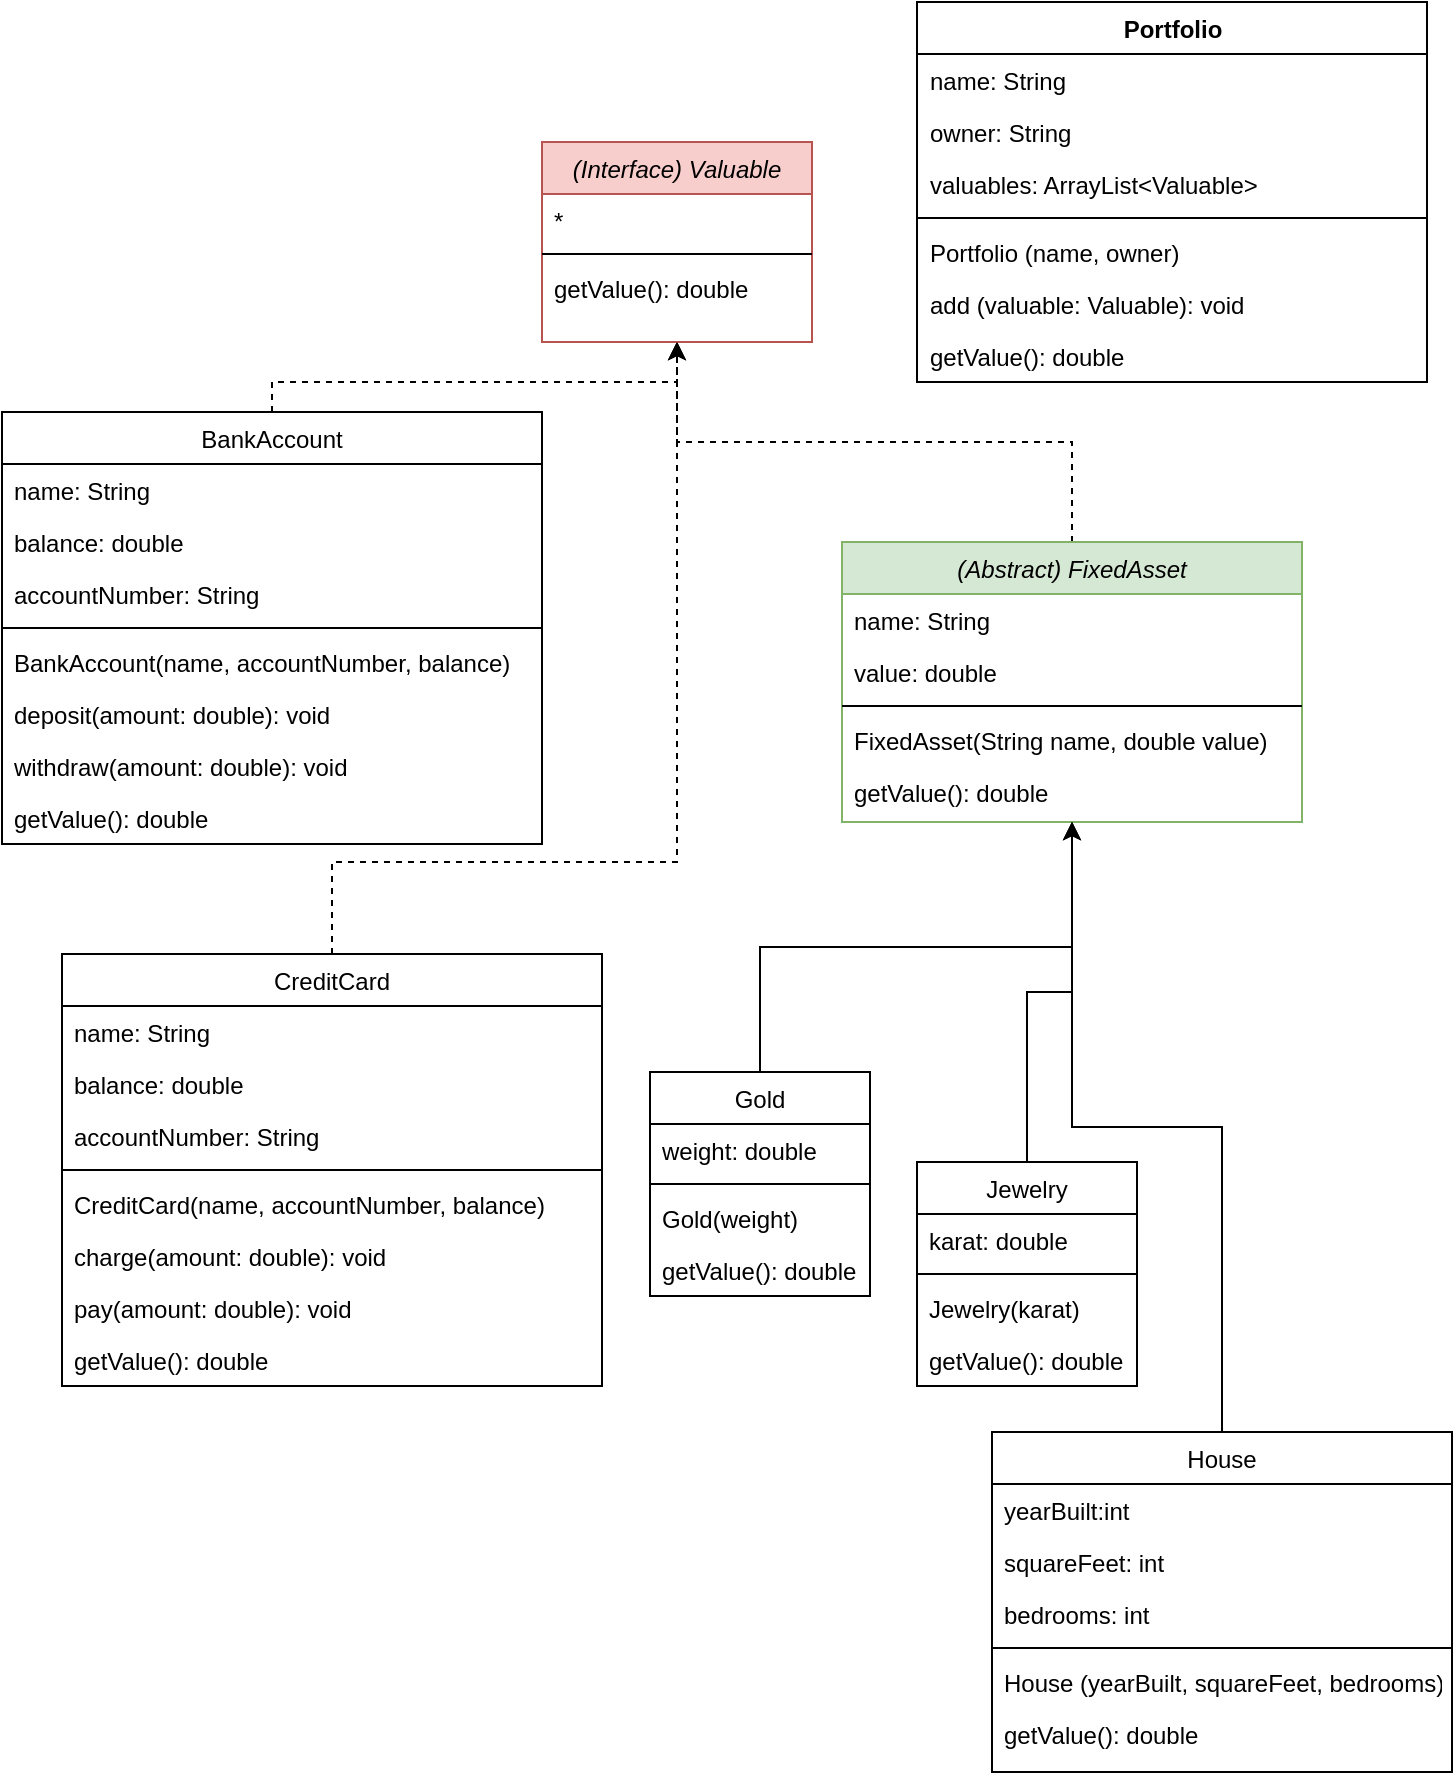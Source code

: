 <mxfile version="22.1.0" type="device" pages="2">
  <diagram id="C5RBs43oDa-KdzZeNtuy" name="Page-1">
    <mxGraphModel dx="1385" dy="733" grid="1" gridSize="15" guides="1" tooltips="1" connect="1" arrows="1" fold="1" page="1" pageScale="1" pageWidth="827" pageHeight="1169" math="0" shadow="0">
      <root>
        <mxCell id="WIyWlLk6GJQsqaUBKTNV-0" />
        <mxCell id="WIyWlLk6GJQsqaUBKTNV-1" parent="WIyWlLk6GJQsqaUBKTNV-0" />
        <mxCell id="4FiyzCc55ZmTV4e-Y6yS-15" style="edgeStyle=orthogonalEdgeStyle;rounded=0;orthogonalLoop=1;jettySize=auto;html=1;exitX=0.5;exitY=0;exitDx=0;exitDy=0;entryX=0.5;entryY=1;entryDx=0;entryDy=0;dashed=1;" edge="1" parent="WIyWlLk6GJQsqaUBKTNV-1" source="zkfFHV4jXpPFQw0GAbJ--0" target="4FiyzCc55ZmTV4e-Y6yS-51">
          <mxGeometry relative="1" as="geometry" />
        </mxCell>
        <mxCell id="zkfFHV4jXpPFQw0GAbJ--0" value="(Abstract) FixedAsset" style="swimlane;fontStyle=2;align=center;verticalAlign=top;childLayout=stackLayout;horizontal=1;startSize=26;horizontalStack=0;resizeParent=1;resizeLast=0;collapsible=1;marginBottom=0;rounded=0;shadow=0;strokeWidth=1;fillColor=#d5e8d4;strokeColor=#82b366;" parent="WIyWlLk6GJQsqaUBKTNV-1" vertex="1">
          <mxGeometry x="510" y="290" width="230" height="140" as="geometry">
            <mxRectangle x="230" y="140" width="160" height="26" as="alternateBounds" />
          </mxGeometry>
        </mxCell>
        <mxCell id="zkfFHV4jXpPFQw0GAbJ--1" value="name: String" style="text;align=left;verticalAlign=top;spacingLeft=4;spacingRight=4;overflow=hidden;rotatable=0;points=[[0,0.5],[1,0.5]];portConstraint=eastwest;" parent="zkfFHV4jXpPFQw0GAbJ--0" vertex="1">
          <mxGeometry y="26" width="230" height="26" as="geometry" />
        </mxCell>
        <mxCell id="zkfFHV4jXpPFQw0GAbJ--2" value="value: double&#xa;" style="text;align=left;verticalAlign=top;spacingLeft=4;spacingRight=4;overflow=hidden;rotatable=0;points=[[0,0.5],[1,0.5]];portConstraint=eastwest;rounded=0;shadow=0;html=0;" parent="zkfFHV4jXpPFQw0GAbJ--0" vertex="1">
          <mxGeometry y="52" width="230" height="26" as="geometry" />
        </mxCell>
        <mxCell id="zkfFHV4jXpPFQw0GAbJ--4" value="" style="line;html=1;strokeWidth=1;align=left;verticalAlign=middle;spacingTop=-1;spacingLeft=3;spacingRight=3;rotatable=0;labelPosition=right;points=[];portConstraint=eastwest;" parent="zkfFHV4jXpPFQw0GAbJ--0" vertex="1">
          <mxGeometry y="78" width="230" height="8" as="geometry" />
        </mxCell>
        <mxCell id="zkfFHV4jXpPFQw0GAbJ--5" value="FixedAsset(String name, double value)" style="text;align=left;verticalAlign=top;spacingLeft=4;spacingRight=4;overflow=hidden;rotatable=0;points=[[0,0.5],[1,0.5]];portConstraint=eastwest;" parent="zkfFHV4jXpPFQw0GAbJ--0" vertex="1">
          <mxGeometry y="86" width="230" height="26" as="geometry" />
        </mxCell>
        <mxCell id="rZ5k4RJlWAh0-YhjkYyJ-1" value="getValue(): double" style="text;align=left;verticalAlign=top;spacingLeft=4;spacingRight=4;overflow=hidden;rotatable=0;points=[[0,0.5],[1,0.5]];portConstraint=eastwest;" parent="zkfFHV4jXpPFQw0GAbJ--0" vertex="1">
          <mxGeometry y="112" width="230" height="26" as="geometry" />
        </mxCell>
        <mxCell id="rZ5k4RJlWAh0-YhjkYyJ-20" style="edgeStyle=orthogonalEdgeStyle;rounded=0;orthogonalLoop=1;jettySize=auto;html=1;exitX=0.5;exitY=0;exitDx=0;exitDy=0;entryX=0.5;entryY=1;entryDx=0;entryDy=0;" parent="WIyWlLk6GJQsqaUBKTNV-1" source="zkfFHV4jXpPFQw0GAbJ--6" target="zkfFHV4jXpPFQw0GAbJ--0" edge="1">
          <mxGeometry relative="1" as="geometry" />
        </mxCell>
        <mxCell id="zkfFHV4jXpPFQw0GAbJ--6" value="Gold" style="swimlane;fontStyle=0;align=center;verticalAlign=top;childLayout=stackLayout;horizontal=1;startSize=26;horizontalStack=0;resizeParent=1;resizeLast=0;collapsible=1;marginBottom=0;rounded=0;shadow=0;strokeWidth=1;" parent="WIyWlLk6GJQsqaUBKTNV-1" vertex="1">
          <mxGeometry x="414" y="555" width="110" height="112" as="geometry">
            <mxRectangle x="130" y="380" width="160" height="26" as="alternateBounds" />
          </mxGeometry>
        </mxCell>
        <mxCell id="zkfFHV4jXpPFQw0GAbJ--7" value="weight: double" style="text;align=left;verticalAlign=top;spacingLeft=4;spacingRight=4;overflow=hidden;rotatable=0;points=[[0,0.5],[1,0.5]];portConstraint=eastwest;" parent="zkfFHV4jXpPFQw0GAbJ--6" vertex="1">
          <mxGeometry y="26" width="110" height="26" as="geometry" />
        </mxCell>
        <mxCell id="zkfFHV4jXpPFQw0GAbJ--9" value="" style="line;html=1;strokeWidth=1;align=left;verticalAlign=middle;spacingTop=-1;spacingLeft=3;spacingRight=3;rotatable=0;labelPosition=right;points=[];portConstraint=eastwest;" parent="zkfFHV4jXpPFQw0GAbJ--6" vertex="1">
          <mxGeometry y="52" width="110" height="8" as="geometry" />
        </mxCell>
        <mxCell id="zkfFHV4jXpPFQw0GAbJ--11" value="Gold(weight)" style="text;align=left;verticalAlign=top;spacingLeft=4;spacingRight=4;overflow=hidden;rotatable=0;points=[[0,0.5],[1,0.5]];portConstraint=eastwest;" parent="zkfFHV4jXpPFQw0GAbJ--6" vertex="1">
          <mxGeometry y="60" width="110" height="26" as="geometry" />
        </mxCell>
        <mxCell id="rZ5k4RJlWAh0-YhjkYyJ-10" value="getValue(): double" style="text;align=left;verticalAlign=top;spacingLeft=4;spacingRight=4;overflow=hidden;rotatable=0;points=[[0,0.5],[1,0.5]];portConstraint=eastwest;" parent="zkfFHV4jXpPFQw0GAbJ--6" vertex="1">
          <mxGeometry y="86" width="110" height="26" as="geometry" />
        </mxCell>
        <mxCell id="rZ5k4RJlWAh0-YhjkYyJ-18" style="edgeStyle=orthogonalEdgeStyle;rounded=0;orthogonalLoop=1;jettySize=auto;html=1;exitX=0.5;exitY=0;exitDx=0;exitDy=0;entryX=0.5;entryY=1;entryDx=0;entryDy=0;" parent="WIyWlLk6GJQsqaUBKTNV-1" source="zkfFHV4jXpPFQw0GAbJ--17" target="zkfFHV4jXpPFQw0GAbJ--0" edge="1">
          <mxGeometry relative="1" as="geometry" />
        </mxCell>
        <mxCell id="zkfFHV4jXpPFQw0GAbJ--17" value="House&#xa;" style="swimlane;fontStyle=0;align=center;verticalAlign=top;childLayout=stackLayout;horizontal=1;startSize=26;horizontalStack=0;resizeParent=1;resizeLast=0;collapsible=1;marginBottom=0;rounded=0;shadow=0;strokeWidth=1;" parent="WIyWlLk6GJQsqaUBKTNV-1" vertex="1">
          <mxGeometry x="585" y="735" width="230" height="170" as="geometry">
            <mxRectangle x="550" y="140" width="160" height="26" as="alternateBounds" />
          </mxGeometry>
        </mxCell>
        <mxCell id="zkfFHV4jXpPFQw0GAbJ--18" value="yearBuilt:int" style="text;align=left;verticalAlign=top;spacingLeft=4;spacingRight=4;overflow=hidden;rotatable=0;points=[[0,0.5],[1,0.5]];portConstraint=eastwest;" parent="zkfFHV4jXpPFQw0GAbJ--17" vertex="1">
          <mxGeometry y="26" width="230" height="26" as="geometry" />
        </mxCell>
        <mxCell id="zkfFHV4jXpPFQw0GAbJ--19" value="squareFeet: int" style="text;align=left;verticalAlign=top;spacingLeft=4;spacingRight=4;overflow=hidden;rotatable=0;points=[[0,0.5],[1,0.5]];portConstraint=eastwest;rounded=0;shadow=0;html=0;" parent="zkfFHV4jXpPFQw0GAbJ--17" vertex="1">
          <mxGeometry y="52" width="230" height="26" as="geometry" />
        </mxCell>
        <mxCell id="zkfFHV4jXpPFQw0GAbJ--20" value="bedrooms: int" style="text;align=left;verticalAlign=top;spacingLeft=4;spacingRight=4;overflow=hidden;rotatable=0;points=[[0,0.5],[1,0.5]];portConstraint=eastwest;rounded=0;shadow=0;html=0;" parent="zkfFHV4jXpPFQw0GAbJ--17" vertex="1">
          <mxGeometry y="78" width="230" height="26" as="geometry" />
        </mxCell>
        <mxCell id="zkfFHV4jXpPFQw0GAbJ--23" value="" style="line;html=1;strokeWidth=1;align=left;verticalAlign=middle;spacingTop=-1;spacingLeft=3;spacingRight=3;rotatable=0;labelPosition=right;points=[];portConstraint=eastwest;" parent="zkfFHV4jXpPFQw0GAbJ--17" vertex="1">
          <mxGeometry y="104" width="230" height="8" as="geometry" />
        </mxCell>
        <mxCell id="zkfFHV4jXpPFQw0GAbJ--24" value="House (yearBuilt, squareFeet, bedrooms)" style="text;align=left;verticalAlign=top;spacingLeft=4;spacingRight=4;overflow=hidden;rotatable=0;points=[[0,0.5],[1,0.5]];portConstraint=eastwest;" parent="zkfFHV4jXpPFQw0GAbJ--17" vertex="1">
          <mxGeometry y="112" width="230" height="26" as="geometry" />
        </mxCell>
        <mxCell id="zkfFHV4jXpPFQw0GAbJ--25" value="getValue(): double" style="text;align=left;verticalAlign=top;spacingLeft=4;spacingRight=4;overflow=hidden;rotatable=0;points=[[0,0.5],[1,0.5]];portConstraint=eastwest;" parent="zkfFHV4jXpPFQw0GAbJ--17" vertex="1">
          <mxGeometry y="138" width="230" height="26" as="geometry" />
        </mxCell>
        <mxCell id="rZ5k4RJlWAh0-YhjkYyJ-2" value="Portfolio" style="swimlane;fontStyle=1;align=center;verticalAlign=top;childLayout=stackLayout;horizontal=1;startSize=26;horizontalStack=0;resizeParent=1;resizeParentMax=0;resizeLast=0;collapsible=1;marginBottom=0;whiteSpace=wrap;html=1;" parent="WIyWlLk6GJQsqaUBKTNV-1" vertex="1">
          <mxGeometry x="547.5" y="20" width="255" height="190" as="geometry" />
        </mxCell>
        <mxCell id="rZ5k4RJlWAh0-YhjkYyJ-3" value="name: String" style="text;strokeColor=none;fillColor=none;align=left;verticalAlign=top;spacingLeft=4;spacingRight=4;overflow=hidden;rotatable=0;points=[[0,0.5],[1,0.5]];portConstraint=eastwest;whiteSpace=wrap;html=1;" parent="rZ5k4RJlWAh0-YhjkYyJ-2" vertex="1">
          <mxGeometry y="26" width="255" height="26" as="geometry" />
        </mxCell>
        <mxCell id="rZ5k4RJlWAh0-YhjkYyJ-7" value="owner: String" style="text;strokeColor=none;fillColor=none;align=left;verticalAlign=top;spacingLeft=4;spacingRight=4;overflow=hidden;rotatable=0;points=[[0,0.5],[1,0.5]];portConstraint=eastwest;whiteSpace=wrap;html=1;" parent="rZ5k4RJlWAh0-YhjkYyJ-2" vertex="1">
          <mxGeometry y="52" width="255" height="26" as="geometry" />
        </mxCell>
        <mxCell id="rZ5k4RJlWAh0-YhjkYyJ-6" value="valuables: ArrayList&amp;lt;Valuable&amp;gt;" style="text;strokeColor=none;fillColor=none;align=left;verticalAlign=top;spacingLeft=4;spacingRight=4;overflow=hidden;rotatable=0;points=[[0,0.5],[1,0.5]];portConstraint=eastwest;whiteSpace=wrap;html=1;" parent="rZ5k4RJlWAh0-YhjkYyJ-2" vertex="1">
          <mxGeometry y="78" width="255" height="26" as="geometry" />
        </mxCell>
        <mxCell id="rZ5k4RJlWAh0-YhjkYyJ-4" value="" style="line;strokeWidth=1;fillColor=none;align=left;verticalAlign=middle;spacingTop=-1;spacingLeft=3;spacingRight=3;rotatable=0;labelPosition=right;points=[];portConstraint=eastwest;strokeColor=inherit;" parent="rZ5k4RJlWAh0-YhjkYyJ-2" vertex="1">
          <mxGeometry y="104" width="255" height="8" as="geometry" />
        </mxCell>
        <mxCell id="rZ5k4RJlWAh0-YhjkYyJ-5" value="Portfolio (name, owner)" style="text;strokeColor=none;fillColor=none;align=left;verticalAlign=top;spacingLeft=4;spacingRight=4;overflow=hidden;rotatable=0;points=[[0,0.5],[1,0.5]];portConstraint=eastwest;whiteSpace=wrap;html=1;" parent="rZ5k4RJlWAh0-YhjkYyJ-2" vertex="1">
          <mxGeometry y="112" width="255" height="26" as="geometry" />
        </mxCell>
        <mxCell id="rZ5k4RJlWAh0-YhjkYyJ-9" value="add (valuable: Valuable): void" style="text;strokeColor=none;fillColor=none;align=left;verticalAlign=top;spacingLeft=4;spacingRight=4;overflow=hidden;rotatable=0;points=[[0,0.5],[1,0.5]];portConstraint=eastwest;whiteSpace=wrap;html=1;" parent="rZ5k4RJlWAh0-YhjkYyJ-2" vertex="1">
          <mxGeometry y="138" width="255" height="26" as="geometry" />
        </mxCell>
        <mxCell id="rZ5k4RJlWAh0-YhjkYyJ-8" value="getValue(): double" style="text;strokeColor=none;fillColor=none;align=left;verticalAlign=top;spacingLeft=4;spacingRight=4;overflow=hidden;rotatable=0;points=[[0,0.5],[1,0.5]];portConstraint=eastwest;whiteSpace=wrap;html=1;" parent="rZ5k4RJlWAh0-YhjkYyJ-2" vertex="1">
          <mxGeometry y="164" width="255" height="26" as="geometry" />
        </mxCell>
        <mxCell id="rZ5k4RJlWAh0-YhjkYyJ-22" style="edgeStyle=orthogonalEdgeStyle;rounded=0;orthogonalLoop=1;jettySize=auto;html=1;exitX=0.5;exitY=0;exitDx=0;exitDy=0;entryX=0.5;entryY=1;entryDx=0;entryDy=0;" parent="WIyWlLk6GJQsqaUBKTNV-1" source="rZ5k4RJlWAh0-YhjkYyJ-12" target="zkfFHV4jXpPFQw0GAbJ--0" edge="1">
          <mxGeometry relative="1" as="geometry" />
        </mxCell>
        <mxCell id="rZ5k4RJlWAh0-YhjkYyJ-12" value="Jewelry" style="swimlane;fontStyle=0;align=center;verticalAlign=top;childLayout=stackLayout;horizontal=1;startSize=26;horizontalStack=0;resizeParent=1;resizeLast=0;collapsible=1;marginBottom=0;rounded=0;shadow=0;strokeWidth=1;" parent="WIyWlLk6GJQsqaUBKTNV-1" vertex="1">
          <mxGeometry x="547.5" y="600" width="110" height="112" as="geometry">
            <mxRectangle x="130" y="380" width="160" height="26" as="alternateBounds" />
          </mxGeometry>
        </mxCell>
        <mxCell id="rZ5k4RJlWAh0-YhjkYyJ-13" value="karat: double" style="text;align=left;verticalAlign=top;spacingLeft=4;spacingRight=4;overflow=hidden;rotatable=0;points=[[0,0.5],[1,0.5]];portConstraint=eastwest;" parent="rZ5k4RJlWAh0-YhjkYyJ-12" vertex="1">
          <mxGeometry y="26" width="110" height="26" as="geometry" />
        </mxCell>
        <mxCell id="rZ5k4RJlWAh0-YhjkYyJ-14" value="" style="line;html=1;strokeWidth=1;align=left;verticalAlign=middle;spacingTop=-1;spacingLeft=3;spacingRight=3;rotatable=0;labelPosition=right;points=[];portConstraint=eastwest;" parent="rZ5k4RJlWAh0-YhjkYyJ-12" vertex="1">
          <mxGeometry y="52" width="110" height="8" as="geometry" />
        </mxCell>
        <mxCell id="rZ5k4RJlWAh0-YhjkYyJ-15" value="Jewelry(karat)" style="text;align=left;verticalAlign=top;spacingLeft=4;spacingRight=4;overflow=hidden;rotatable=0;points=[[0,0.5],[1,0.5]];portConstraint=eastwest;" parent="rZ5k4RJlWAh0-YhjkYyJ-12" vertex="1">
          <mxGeometry y="60" width="110" height="26" as="geometry" />
        </mxCell>
        <mxCell id="rZ5k4RJlWAh0-YhjkYyJ-16" value="getValue(): double" style="text;align=left;verticalAlign=top;spacingLeft=4;spacingRight=4;overflow=hidden;rotatable=0;points=[[0,0.5],[1,0.5]];portConstraint=eastwest;" parent="rZ5k4RJlWAh0-YhjkYyJ-12" vertex="1">
          <mxGeometry y="86" width="110" height="26" as="geometry" />
        </mxCell>
        <mxCell id="4FiyzCc55ZmTV4e-Y6yS-13" style="edgeStyle=orthogonalEdgeStyle;rounded=0;orthogonalLoop=1;jettySize=auto;html=1;exitX=0.5;exitY=0;exitDx=0;exitDy=0;entryX=0.5;entryY=1;entryDx=0;entryDy=0;dashed=1;" edge="1" parent="WIyWlLk6GJQsqaUBKTNV-1" source="4FiyzCc55ZmTV4e-Y6yS-36" target="4FiyzCc55ZmTV4e-Y6yS-51">
          <mxGeometry relative="1" as="geometry">
            <Array as="points">
              <mxPoint x="225" y="210" />
              <mxPoint x="428" y="210" />
            </Array>
          </mxGeometry>
        </mxCell>
        <mxCell id="4FiyzCc55ZmTV4e-Y6yS-36" value="BankAccount" style="swimlane;fontStyle=0;align=center;verticalAlign=top;childLayout=stackLayout;horizontal=1;startSize=26;horizontalStack=0;resizeParent=1;resizeLast=0;collapsible=1;marginBottom=0;rounded=0;shadow=0;strokeWidth=1;" parent="WIyWlLk6GJQsqaUBKTNV-1" vertex="1">
          <mxGeometry x="90" y="225" width="270" height="216" as="geometry">
            <mxRectangle x="130" y="380" width="160" height="26" as="alternateBounds" />
          </mxGeometry>
        </mxCell>
        <mxCell id="4FiyzCc55ZmTV4e-Y6yS-68" value="name: String" style="text;align=left;verticalAlign=top;spacingLeft=4;spacingRight=4;overflow=hidden;rotatable=0;points=[[0,0.5],[1,0.5]];portConstraint=eastwest;" parent="4FiyzCc55ZmTV4e-Y6yS-36" vertex="1">
          <mxGeometry y="26" width="270" height="26" as="geometry" />
        </mxCell>
        <mxCell id="4FiyzCc55ZmTV4e-Y6yS-37" value="balance: double" style="text;align=left;verticalAlign=top;spacingLeft=4;spacingRight=4;overflow=hidden;rotatable=0;points=[[0,0.5],[1,0.5]];portConstraint=eastwest;" parent="4FiyzCc55ZmTV4e-Y6yS-36" vertex="1">
          <mxGeometry y="52" width="270" height="26" as="geometry" />
        </mxCell>
        <mxCell id="4FiyzCc55ZmTV4e-Y6yS-69" value="accountNumber: String" style="text;align=left;verticalAlign=top;spacingLeft=4;spacingRight=4;overflow=hidden;rotatable=0;points=[[0,0.5],[1,0.5]];portConstraint=eastwest;" parent="4FiyzCc55ZmTV4e-Y6yS-36" vertex="1">
          <mxGeometry y="78" width="270" height="26" as="geometry" />
        </mxCell>
        <mxCell id="4FiyzCc55ZmTV4e-Y6yS-38" value="" style="line;html=1;strokeWidth=1;align=left;verticalAlign=middle;spacingTop=-1;spacingLeft=3;spacingRight=3;rotatable=0;labelPosition=right;points=[];portConstraint=eastwest;" parent="4FiyzCc55ZmTV4e-Y6yS-36" vertex="1">
          <mxGeometry y="104" width="270" height="8" as="geometry" />
        </mxCell>
        <mxCell id="4FiyzCc55ZmTV4e-Y6yS-70" value="BankAccount(name, accountNumber, balance)" style="text;align=left;verticalAlign=top;spacingLeft=4;spacingRight=4;overflow=hidden;rotatable=0;points=[[0,0.5],[1,0.5]];portConstraint=eastwest;" parent="4FiyzCc55ZmTV4e-Y6yS-36" vertex="1">
          <mxGeometry y="112" width="270" height="26" as="geometry" />
        </mxCell>
        <mxCell id="4FiyzCc55ZmTV4e-Y6yS-39" value="deposit(amount: double): void" style="text;align=left;verticalAlign=top;spacingLeft=4;spacingRight=4;overflow=hidden;rotatable=0;points=[[0,0.5],[1,0.5]];portConstraint=eastwest;" parent="4FiyzCc55ZmTV4e-Y6yS-36" vertex="1">
          <mxGeometry y="138" width="270" height="26" as="geometry" />
        </mxCell>
        <mxCell id="4FiyzCc55ZmTV4e-Y6yS-40" value="withdraw(amount: double): void" style="text;align=left;verticalAlign=top;spacingLeft=4;spacingRight=4;overflow=hidden;rotatable=0;points=[[0,0.5],[1,0.5]];portConstraint=eastwest;" parent="4FiyzCc55ZmTV4e-Y6yS-36" vertex="1">
          <mxGeometry y="164" width="270" height="26" as="geometry" />
        </mxCell>
        <mxCell id="4FiyzCc55ZmTV4e-Y6yS-71" value="getValue(): double" style="text;align=left;verticalAlign=top;spacingLeft=4;spacingRight=4;overflow=hidden;rotatable=0;points=[[0,0.5],[1,0.5]];portConstraint=eastwest;" parent="4FiyzCc55ZmTV4e-Y6yS-36" vertex="1">
          <mxGeometry y="190" width="270" height="26" as="geometry" />
        </mxCell>
        <mxCell id="4FiyzCc55ZmTV4e-Y6yS-51" value="(Interface) Valuable" style="swimlane;fontStyle=2;align=center;verticalAlign=top;childLayout=stackLayout;horizontal=1;startSize=26;horizontalStack=0;resizeParent=1;resizeLast=0;collapsible=1;marginBottom=0;rounded=0;shadow=0;strokeWidth=1;fillColor=#f8cecc;strokeColor=#b85450;" parent="WIyWlLk6GJQsqaUBKTNV-1" vertex="1">
          <mxGeometry x="360" y="90" width="135" height="100" as="geometry">
            <mxRectangle x="230" y="140" width="160" height="26" as="alternateBounds" />
          </mxGeometry>
        </mxCell>
        <mxCell id="4FiyzCc55ZmTV4e-Y6yS-53" value="*" style="text;align=left;verticalAlign=top;spacingLeft=4;spacingRight=4;overflow=hidden;rotatable=0;points=[[0,0.5],[1,0.5]];portConstraint=eastwest;rounded=0;shadow=0;html=0;" parent="4FiyzCc55ZmTV4e-Y6yS-51" vertex="1">
          <mxGeometry y="26" width="135" height="26" as="geometry" />
        </mxCell>
        <mxCell id="4FiyzCc55ZmTV4e-Y6yS-54" value="" style="line;html=1;strokeWidth=1;align=left;verticalAlign=middle;spacingTop=-1;spacingLeft=3;spacingRight=3;rotatable=0;labelPosition=right;points=[];portConstraint=eastwest;" parent="4FiyzCc55ZmTV4e-Y6yS-51" vertex="1">
          <mxGeometry y="52" width="135" height="8" as="geometry" />
        </mxCell>
        <mxCell id="4FiyzCc55ZmTV4e-Y6yS-56" value="getValue(): double" style="text;align=left;verticalAlign=top;spacingLeft=4;spacingRight=4;overflow=hidden;rotatable=0;points=[[0,0.5],[1,0.5]];portConstraint=eastwest;" parent="4FiyzCc55ZmTV4e-Y6yS-51" vertex="1">
          <mxGeometry y="60" width="135" height="26" as="geometry" />
        </mxCell>
        <mxCell id="4FiyzCc55ZmTV4e-Y6yS-14" style="edgeStyle=orthogonalEdgeStyle;rounded=0;orthogonalLoop=1;jettySize=auto;html=1;exitX=0.5;exitY=0;exitDx=0;exitDy=0;entryX=0.5;entryY=1;entryDx=0;entryDy=0;dashed=1;" edge="1" parent="WIyWlLk6GJQsqaUBKTNV-1" source="4FiyzCc55ZmTV4e-Y6yS-0" target="4FiyzCc55ZmTV4e-Y6yS-51">
          <mxGeometry relative="1" as="geometry">
            <Array as="points">
              <mxPoint x="255" y="450" />
              <mxPoint x="428" y="450" />
            </Array>
          </mxGeometry>
        </mxCell>
        <mxCell id="4FiyzCc55ZmTV4e-Y6yS-0" value="CreditCard" style="swimlane;fontStyle=0;align=center;verticalAlign=top;childLayout=stackLayout;horizontal=1;startSize=26;horizontalStack=0;resizeParent=1;resizeLast=0;collapsible=1;marginBottom=0;rounded=0;shadow=0;strokeWidth=1;" vertex="1" parent="WIyWlLk6GJQsqaUBKTNV-1">
          <mxGeometry x="120" y="496" width="270" height="216" as="geometry">
            <mxRectangle x="130" y="380" width="160" height="26" as="alternateBounds" />
          </mxGeometry>
        </mxCell>
        <mxCell id="4FiyzCc55ZmTV4e-Y6yS-1" value="name: String" style="text;align=left;verticalAlign=top;spacingLeft=4;spacingRight=4;overflow=hidden;rotatable=0;points=[[0,0.5],[1,0.5]];portConstraint=eastwest;" vertex="1" parent="4FiyzCc55ZmTV4e-Y6yS-0">
          <mxGeometry y="26" width="270" height="26" as="geometry" />
        </mxCell>
        <mxCell id="4FiyzCc55ZmTV4e-Y6yS-2" value="balance: double" style="text;align=left;verticalAlign=top;spacingLeft=4;spacingRight=4;overflow=hidden;rotatable=0;points=[[0,0.5],[1,0.5]];portConstraint=eastwest;" vertex="1" parent="4FiyzCc55ZmTV4e-Y6yS-0">
          <mxGeometry y="52" width="270" height="26" as="geometry" />
        </mxCell>
        <mxCell id="4FiyzCc55ZmTV4e-Y6yS-3" value="accountNumber: String" style="text;align=left;verticalAlign=top;spacingLeft=4;spacingRight=4;overflow=hidden;rotatable=0;points=[[0,0.5],[1,0.5]];portConstraint=eastwest;" vertex="1" parent="4FiyzCc55ZmTV4e-Y6yS-0">
          <mxGeometry y="78" width="270" height="26" as="geometry" />
        </mxCell>
        <mxCell id="4FiyzCc55ZmTV4e-Y6yS-4" value="" style="line;html=1;strokeWidth=1;align=left;verticalAlign=middle;spacingTop=-1;spacingLeft=3;spacingRight=3;rotatable=0;labelPosition=right;points=[];portConstraint=eastwest;" vertex="1" parent="4FiyzCc55ZmTV4e-Y6yS-0">
          <mxGeometry y="104" width="270" height="8" as="geometry" />
        </mxCell>
        <mxCell id="4FiyzCc55ZmTV4e-Y6yS-5" value="CreditCard(name, accountNumber, balance)" style="text;align=left;verticalAlign=top;spacingLeft=4;spacingRight=4;overflow=hidden;rotatable=0;points=[[0,0.5],[1,0.5]];portConstraint=eastwest;" vertex="1" parent="4FiyzCc55ZmTV4e-Y6yS-0">
          <mxGeometry y="112" width="270" height="26" as="geometry" />
        </mxCell>
        <mxCell id="4FiyzCc55ZmTV4e-Y6yS-6" value="charge(amount: double): void" style="text;align=left;verticalAlign=top;spacingLeft=4;spacingRight=4;overflow=hidden;rotatable=0;points=[[0,0.5],[1,0.5]];portConstraint=eastwest;" vertex="1" parent="4FiyzCc55ZmTV4e-Y6yS-0">
          <mxGeometry y="138" width="270" height="26" as="geometry" />
        </mxCell>
        <mxCell id="4FiyzCc55ZmTV4e-Y6yS-7" value="pay(amount: double): void" style="text;align=left;verticalAlign=top;spacingLeft=4;spacingRight=4;overflow=hidden;rotatable=0;points=[[0,0.5],[1,0.5]];portConstraint=eastwest;" vertex="1" parent="4FiyzCc55ZmTV4e-Y6yS-0">
          <mxGeometry y="164" width="270" height="26" as="geometry" />
        </mxCell>
        <mxCell id="4FiyzCc55ZmTV4e-Y6yS-8" value="getValue(): double" style="text;align=left;verticalAlign=top;spacingLeft=4;spacingRight=4;overflow=hidden;rotatable=0;points=[[0,0.5],[1,0.5]];portConstraint=eastwest;" vertex="1" parent="4FiyzCc55ZmTV4e-Y6yS-0">
          <mxGeometry y="190" width="270" height="26" as="geometry" />
        </mxCell>
      </root>
    </mxGraphModel>
  </diagram>
  <diagram id="gdvhZRP0qPnPQrDltyHs" name="Page-2">
    <mxGraphModel dx="1173" dy="731" grid="1" gridSize="10" guides="1" tooltips="1" connect="1" arrows="1" fold="1" page="1" pageScale="1" pageWidth="850" pageHeight="1100" math="0" shadow="0">
      <root>
        <mxCell id="0" />
        <mxCell id="1" parent="0" />
        <mxCell id="AqnlOFsKJajd39aDO-RS-1" value="(Abstract) LiquidAccount" style="swimlane;fontStyle=2;align=center;verticalAlign=top;childLayout=stackLayout;horizontal=1;startSize=26;horizontalStack=0;resizeParent=1;resizeLast=0;collapsible=1;marginBottom=0;rounded=0;shadow=0;strokeWidth=1;fillColor=#d5e8d4;strokeColor=#82b366;" vertex="1" parent="1">
          <mxGeometry x="20" y="20" width="230" height="140" as="geometry">
            <mxRectangle x="230" y="140" width="160" height="26" as="alternateBounds" />
          </mxGeometry>
        </mxCell>
        <mxCell id="AqnlOFsKJajd39aDO-RS-2" value="name: String" style="text;align=left;verticalAlign=top;spacingLeft=4;spacingRight=4;overflow=hidden;rotatable=0;points=[[0,0.5],[1,0.5]];portConstraint=eastwest;" vertex="1" parent="AqnlOFsKJajd39aDO-RS-1">
          <mxGeometry y="26" width="230" height="26" as="geometry" />
        </mxCell>
        <mxCell id="AqnlOFsKJajd39aDO-RS-3" value="value: double&#xa;" style="text;align=left;verticalAlign=top;spacingLeft=4;spacingRight=4;overflow=hidden;rotatable=0;points=[[0,0.5],[1,0.5]];portConstraint=eastwest;rounded=0;shadow=0;html=0;" vertex="1" parent="AqnlOFsKJajd39aDO-RS-1">
          <mxGeometry y="52" width="230" height="26" as="geometry" />
        </mxCell>
        <mxCell id="AqnlOFsKJajd39aDO-RS-4" value="" style="line;html=1;strokeWidth=1;align=left;verticalAlign=middle;spacingTop=-1;spacingLeft=3;spacingRight=3;rotatable=0;labelPosition=right;points=[];portConstraint=eastwest;" vertex="1" parent="AqnlOFsKJajd39aDO-RS-1">
          <mxGeometry y="78" width="230" height="8" as="geometry" />
        </mxCell>
        <mxCell id="AqnlOFsKJajd39aDO-RS-5" value="FixedAsset(String name, double value)" style="text;align=left;verticalAlign=top;spacingLeft=4;spacingRight=4;overflow=hidden;rotatable=0;points=[[0,0.5],[1,0.5]];portConstraint=eastwest;" vertex="1" parent="AqnlOFsKJajd39aDO-RS-1">
          <mxGeometry y="86" width="230" height="26" as="geometry" />
        </mxCell>
        <mxCell id="AqnlOFsKJajd39aDO-RS-6" value="getValue(): double" style="text;align=left;verticalAlign=top;spacingLeft=4;spacingRight=4;overflow=hidden;rotatable=0;points=[[0,0.5],[1,0.5]];portConstraint=eastwest;" vertex="1" parent="AqnlOFsKJajd39aDO-RS-1">
          <mxGeometry y="112" width="230" height="26" as="geometry" />
        </mxCell>
        <mxCell id="AqnlOFsKJajd39aDO-RS-7" style="edgeStyle=orthogonalEdgeStyle;rounded=0;orthogonalLoop=1;jettySize=auto;html=1;exitX=0.5;exitY=0;exitDx=0;exitDy=0;entryX=0.5;entryY=1;entryDx=0;entryDy=0;" edge="1" parent="1" source="AqnlOFsKJajd39aDO-RS-8" target="AqnlOFsKJajd39aDO-RS-1">
          <mxGeometry relative="1" as="geometry" />
        </mxCell>
        <mxCell id="AqnlOFsKJajd39aDO-RS-8" value="Gold" style="swimlane;fontStyle=0;align=center;verticalAlign=top;childLayout=stackLayout;horizontal=1;startSize=26;horizontalStack=0;resizeParent=1;resizeLast=0;collapsible=1;marginBottom=0;rounded=0;shadow=0;strokeWidth=1;" vertex="1" parent="1">
          <mxGeometry x="20" y="350" width="110" height="112" as="geometry">
            <mxRectangle x="130" y="380" width="160" height="26" as="alternateBounds" />
          </mxGeometry>
        </mxCell>
        <mxCell id="AqnlOFsKJajd39aDO-RS-9" value="weight: double" style="text;align=left;verticalAlign=top;spacingLeft=4;spacingRight=4;overflow=hidden;rotatable=0;points=[[0,0.5],[1,0.5]];portConstraint=eastwest;" vertex="1" parent="AqnlOFsKJajd39aDO-RS-8">
          <mxGeometry y="26" width="110" height="26" as="geometry" />
        </mxCell>
        <mxCell id="AqnlOFsKJajd39aDO-RS-10" value="" style="line;html=1;strokeWidth=1;align=left;verticalAlign=middle;spacingTop=-1;spacingLeft=3;spacingRight=3;rotatable=0;labelPosition=right;points=[];portConstraint=eastwest;" vertex="1" parent="AqnlOFsKJajd39aDO-RS-8">
          <mxGeometry y="52" width="110" height="8" as="geometry" />
        </mxCell>
        <mxCell id="AqnlOFsKJajd39aDO-RS-11" value="Gold(weight)" style="text;align=left;verticalAlign=top;spacingLeft=4;spacingRight=4;overflow=hidden;rotatable=0;points=[[0,0.5],[1,0.5]];portConstraint=eastwest;" vertex="1" parent="AqnlOFsKJajd39aDO-RS-8">
          <mxGeometry y="60" width="110" height="26" as="geometry" />
        </mxCell>
        <mxCell id="AqnlOFsKJajd39aDO-RS-12" value="getValue(): double" style="text;align=left;verticalAlign=top;spacingLeft=4;spacingRight=4;overflow=hidden;rotatable=0;points=[[0,0.5],[1,0.5]];portConstraint=eastwest;" vertex="1" parent="AqnlOFsKJajd39aDO-RS-8">
          <mxGeometry y="86" width="110" height="26" as="geometry" />
        </mxCell>
        <mxCell id="AqnlOFsKJajd39aDO-RS-13" style="edgeStyle=orthogonalEdgeStyle;rounded=0;orthogonalLoop=1;jettySize=auto;html=1;exitX=0.5;exitY=0;exitDx=0;exitDy=0;entryX=0.5;entryY=1;entryDx=0;entryDy=0;" edge="1" parent="1" source="AqnlOFsKJajd39aDO-RS-14" target="AqnlOFsKJajd39aDO-RS-1">
          <mxGeometry relative="1" as="geometry" />
        </mxCell>
        <mxCell id="AqnlOFsKJajd39aDO-RS-14" value="House&#xa;" style="swimlane;fontStyle=0;align=center;verticalAlign=top;childLayout=stackLayout;horizontal=1;startSize=26;horizontalStack=0;resizeParent=1;resizeLast=0;collapsible=1;marginBottom=0;rounded=0;shadow=0;strokeWidth=1;" vertex="1" parent="1">
          <mxGeometry x="270" y="350" width="230" height="170" as="geometry">
            <mxRectangle x="550" y="140" width="160" height="26" as="alternateBounds" />
          </mxGeometry>
        </mxCell>
        <mxCell id="AqnlOFsKJajd39aDO-RS-15" value="yearBuilt:int" style="text;align=left;verticalAlign=top;spacingLeft=4;spacingRight=4;overflow=hidden;rotatable=0;points=[[0,0.5],[1,0.5]];portConstraint=eastwest;" vertex="1" parent="AqnlOFsKJajd39aDO-RS-14">
          <mxGeometry y="26" width="230" height="26" as="geometry" />
        </mxCell>
        <mxCell id="AqnlOFsKJajd39aDO-RS-16" value="squareFeet: int" style="text;align=left;verticalAlign=top;spacingLeft=4;spacingRight=4;overflow=hidden;rotatable=0;points=[[0,0.5],[1,0.5]];portConstraint=eastwest;rounded=0;shadow=0;html=0;" vertex="1" parent="AqnlOFsKJajd39aDO-RS-14">
          <mxGeometry y="52" width="230" height="26" as="geometry" />
        </mxCell>
        <mxCell id="AqnlOFsKJajd39aDO-RS-17" value="bedrooms: int" style="text;align=left;verticalAlign=top;spacingLeft=4;spacingRight=4;overflow=hidden;rotatable=0;points=[[0,0.5],[1,0.5]];portConstraint=eastwest;rounded=0;shadow=0;html=0;" vertex="1" parent="AqnlOFsKJajd39aDO-RS-14">
          <mxGeometry y="78" width="230" height="26" as="geometry" />
        </mxCell>
        <mxCell id="AqnlOFsKJajd39aDO-RS-18" value="" style="line;html=1;strokeWidth=1;align=left;verticalAlign=middle;spacingTop=-1;spacingLeft=3;spacingRight=3;rotatable=0;labelPosition=right;points=[];portConstraint=eastwest;" vertex="1" parent="AqnlOFsKJajd39aDO-RS-14">
          <mxGeometry y="104" width="230" height="8" as="geometry" />
        </mxCell>
        <mxCell id="AqnlOFsKJajd39aDO-RS-19" value="House (yearBuilt, squareFeet, bedrooms)" style="text;align=left;verticalAlign=top;spacingLeft=4;spacingRight=4;overflow=hidden;rotatable=0;points=[[0,0.5],[1,0.5]];portConstraint=eastwest;" vertex="1" parent="AqnlOFsKJajd39aDO-RS-14">
          <mxGeometry y="112" width="230" height="26" as="geometry" />
        </mxCell>
        <mxCell id="AqnlOFsKJajd39aDO-RS-20" value="getValue(): double" style="text;align=left;verticalAlign=top;spacingLeft=4;spacingRight=4;overflow=hidden;rotatable=0;points=[[0,0.5],[1,0.5]];portConstraint=eastwest;" vertex="1" parent="AqnlOFsKJajd39aDO-RS-14">
          <mxGeometry y="138" width="230" height="26" as="geometry" />
        </mxCell>
        <mxCell id="AqnlOFsKJajd39aDO-RS-21" value="Portfolio" style="swimlane;fontStyle=1;align=center;verticalAlign=top;childLayout=stackLayout;horizontal=1;startSize=26;horizontalStack=0;resizeParent=1;resizeParentMax=0;resizeLast=0;collapsible=1;marginBottom=0;whiteSpace=wrap;html=1;" vertex="1" parent="1">
          <mxGeometry x="280" y="20" width="200" height="190" as="geometry" />
        </mxCell>
        <mxCell id="AqnlOFsKJajd39aDO-RS-22" value="name: String" style="text;strokeColor=none;fillColor=none;align=left;verticalAlign=top;spacingLeft=4;spacingRight=4;overflow=hidden;rotatable=0;points=[[0,0.5],[1,0.5]];portConstraint=eastwest;whiteSpace=wrap;html=1;" vertex="1" parent="AqnlOFsKJajd39aDO-RS-21">
          <mxGeometry y="26" width="200" height="26" as="geometry" />
        </mxCell>
        <mxCell id="AqnlOFsKJajd39aDO-RS-23" value="owner: String" style="text;strokeColor=none;fillColor=none;align=left;verticalAlign=top;spacingLeft=4;spacingRight=4;overflow=hidden;rotatable=0;points=[[0,0.5],[1,0.5]];portConstraint=eastwest;whiteSpace=wrap;html=1;" vertex="1" parent="AqnlOFsKJajd39aDO-RS-21">
          <mxGeometry y="52" width="200" height="26" as="geometry" />
        </mxCell>
        <mxCell id="AqnlOFsKJajd39aDO-RS-24" value="assets: List&amp;lt;FixedAsset&amp;gt;" style="text;strokeColor=none;fillColor=none;align=left;verticalAlign=top;spacingLeft=4;spacingRight=4;overflow=hidden;rotatable=0;points=[[0,0.5],[1,0.5]];portConstraint=eastwest;whiteSpace=wrap;html=1;" vertex="1" parent="AqnlOFsKJajd39aDO-RS-21">
          <mxGeometry y="78" width="200" height="26" as="geometry" />
        </mxCell>
        <mxCell id="AqnlOFsKJajd39aDO-RS-25" value="" style="line;strokeWidth=1;fillColor=none;align=left;verticalAlign=middle;spacingTop=-1;spacingLeft=3;spacingRight=3;rotatable=0;labelPosition=right;points=[];portConstraint=eastwest;strokeColor=inherit;" vertex="1" parent="AqnlOFsKJajd39aDO-RS-21">
          <mxGeometry y="104" width="200" height="8" as="geometry" />
        </mxCell>
        <mxCell id="AqnlOFsKJajd39aDO-RS-26" value="Portfolio (name, owner)" style="text;strokeColor=none;fillColor=none;align=left;verticalAlign=top;spacingLeft=4;spacingRight=4;overflow=hidden;rotatable=0;points=[[0,0.5],[1,0.5]];portConstraint=eastwest;whiteSpace=wrap;html=1;" vertex="1" parent="AqnlOFsKJajd39aDO-RS-21">
          <mxGeometry y="112" width="200" height="26" as="geometry" />
        </mxCell>
        <mxCell id="AqnlOFsKJajd39aDO-RS-27" value="add (fixedAsset: FixedAsset): void" style="text;strokeColor=none;fillColor=none;align=left;verticalAlign=top;spacingLeft=4;spacingRight=4;overflow=hidden;rotatable=0;points=[[0,0.5],[1,0.5]];portConstraint=eastwest;whiteSpace=wrap;html=1;" vertex="1" parent="AqnlOFsKJajd39aDO-RS-21">
          <mxGeometry y="138" width="200" height="26" as="geometry" />
        </mxCell>
        <mxCell id="AqnlOFsKJajd39aDO-RS-28" value="getValue(): double" style="text;strokeColor=none;fillColor=none;align=left;verticalAlign=top;spacingLeft=4;spacingRight=4;overflow=hidden;rotatable=0;points=[[0,0.5],[1,0.5]];portConstraint=eastwest;whiteSpace=wrap;html=1;" vertex="1" parent="AqnlOFsKJajd39aDO-RS-21">
          <mxGeometry y="164" width="200" height="26" as="geometry" />
        </mxCell>
        <mxCell id="AqnlOFsKJajd39aDO-RS-29" style="edgeStyle=orthogonalEdgeStyle;rounded=0;orthogonalLoop=1;jettySize=auto;html=1;exitX=0.5;exitY=0;exitDx=0;exitDy=0;entryX=0.5;entryY=1;entryDx=0;entryDy=0;" edge="1" parent="1" source="AqnlOFsKJajd39aDO-RS-30" target="AqnlOFsKJajd39aDO-RS-1">
          <mxGeometry relative="1" as="geometry" />
        </mxCell>
        <mxCell id="AqnlOFsKJajd39aDO-RS-30" value="Jewelry" style="swimlane;fontStyle=0;align=center;verticalAlign=top;childLayout=stackLayout;horizontal=1;startSize=26;horizontalStack=0;resizeParent=1;resizeLast=0;collapsible=1;marginBottom=0;rounded=0;shadow=0;strokeWidth=1;" vertex="1" parent="1">
          <mxGeometry x="150" y="350" width="110" height="112" as="geometry">
            <mxRectangle x="130" y="380" width="160" height="26" as="alternateBounds" />
          </mxGeometry>
        </mxCell>
        <mxCell id="AqnlOFsKJajd39aDO-RS-31" value="karat: double" style="text;align=left;verticalAlign=top;spacingLeft=4;spacingRight=4;overflow=hidden;rotatable=0;points=[[0,0.5],[1,0.5]];portConstraint=eastwest;" vertex="1" parent="AqnlOFsKJajd39aDO-RS-30">
          <mxGeometry y="26" width="110" height="26" as="geometry" />
        </mxCell>
        <mxCell id="AqnlOFsKJajd39aDO-RS-32" value="" style="line;html=1;strokeWidth=1;align=left;verticalAlign=middle;spacingTop=-1;spacingLeft=3;spacingRight=3;rotatable=0;labelPosition=right;points=[];portConstraint=eastwest;" vertex="1" parent="AqnlOFsKJajd39aDO-RS-30">
          <mxGeometry y="52" width="110" height="8" as="geometry" />
        </mxCell>
        <mxCell id="AqnlOFsKJajd39aDO-RS-33" value="Jewelry(karat)" style="text;align=left;verticalAlign=top;spacingLeft=4;spacingRight=4;overflow=hidden;rotatable=0;points=[[0,0.5],[1,0.5]];portConstraint=eastwest;" vertex="1" parent="AqnlOFsKJajd39aDO-RS-30">
          <mxGeometry y="60" width="110" height="26" as="geometry" />
        </mxCell>
        <mxCell id="AqnlOFsKJajd39aDO-RS-34" value="getValue(): double" style="text;align=left;verticalAlign=top;spacingLeft=4;spacingRight=4;overflow=hidden;rotatable=0;points=[[0,0.5],[1,0.5]];portConstraint=eastwest;" vertex="1" parent="AqnlOFsKJajd39aDO-RS-30">
          <mxGeometry y="86" width="110" height="26" as="geometry" />
        </mxCell>
      </root>
    </mxGraphModel>
  </diagram>
</mxfile>
